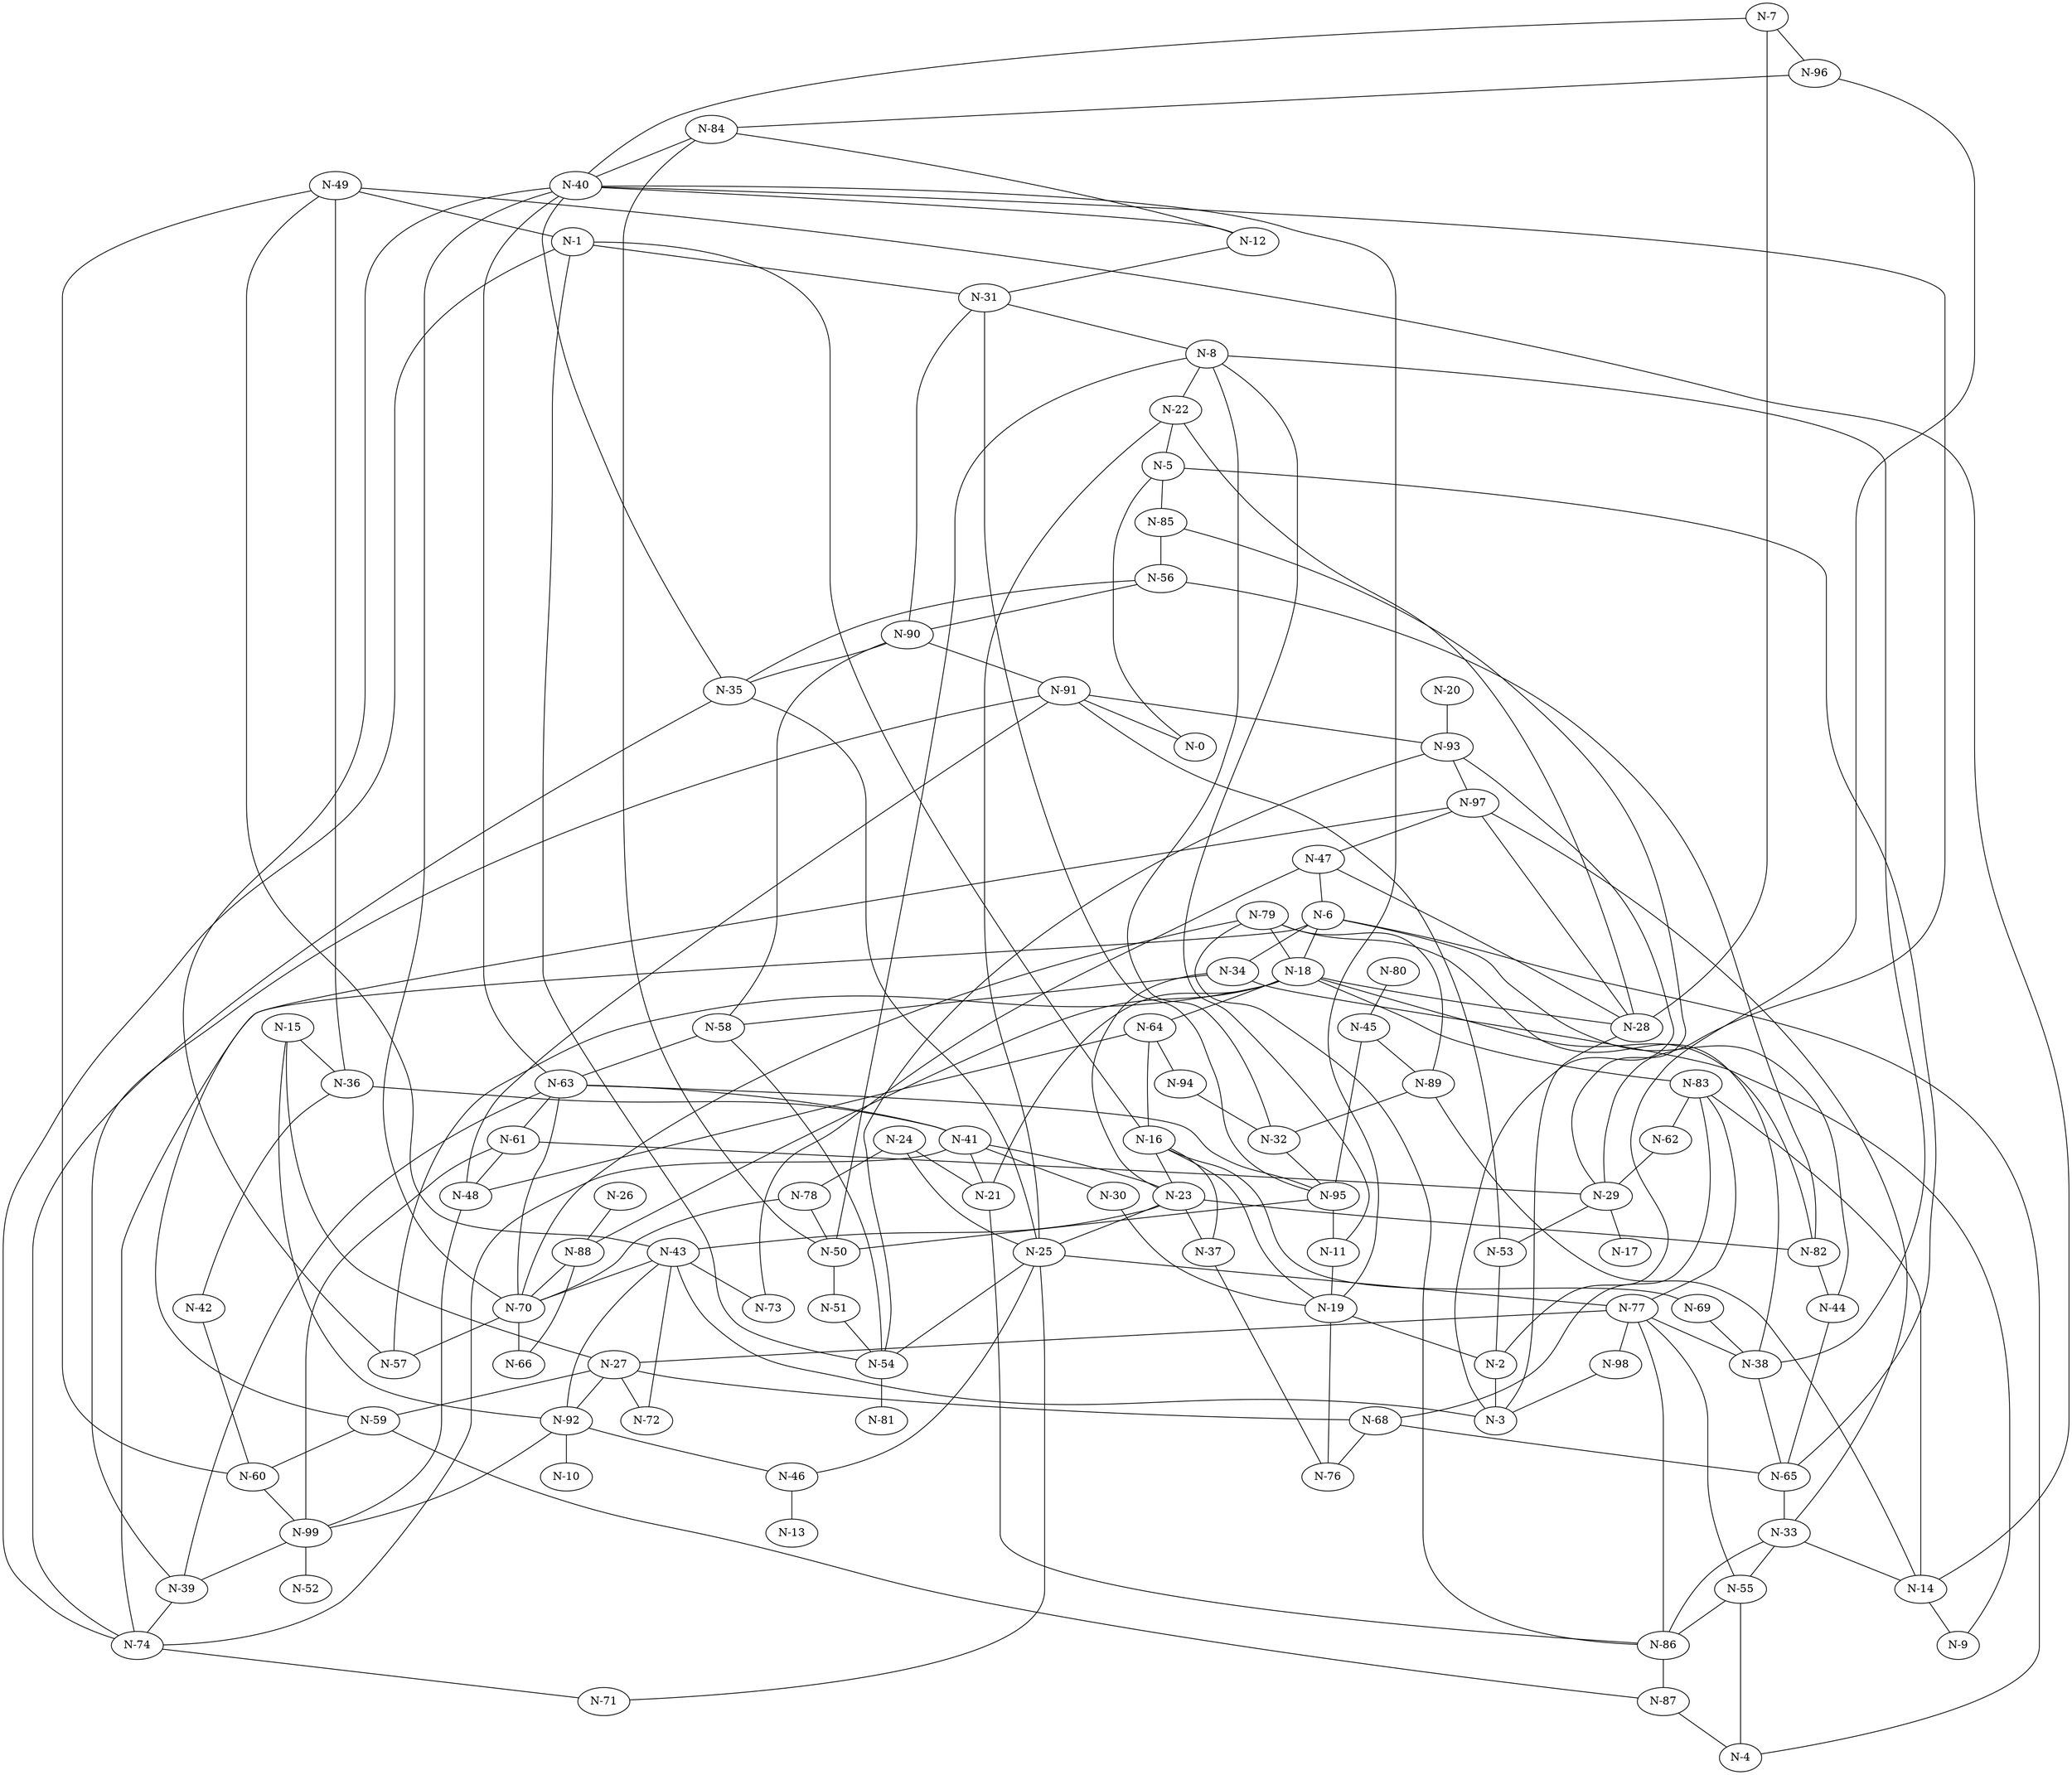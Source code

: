 graph G {
    "N-1" -- "N-74";
    "N-1" -- "N-31";
    "N-1" -- "N-16";
    "N-2" -- "N-3";
    "N-5" -- "N-0";
    "N-5" -- "N-85";
    "N-5" -- "N-65";
    "N-6" -- "N-18";
    "N-6" -- "N-34";
    "N-6" -- "N-4";
    "N-6" -- "N-74";
    "N-7" -- "N-40";
    "N-7" -- "N-96";
    "N-7" -- "N-28";
    "N-8" -- "N-22";
    "N-8" -- "N-50";
    "N-8" -- "N-32";
    "N-11" -- "N-19";
    "N-11" -- "N-8";
    "N-12" -- "N-84";
    "N-12" -- "N-31";
    "N-14" -- "N-83";
    "N-14" -- "N-9";
    "N-15" -- "N-27";
    "N-15" -- "N-36";
    "N-15" -- "N-92";
    "N-16" -- "N-23";
    "N-16" -- "N-69";
    "N-16" -- "N-19";
    "N-18" -- "N-88";
    "N-18" -- "N-57";
    "N-18" -- "N-28";
    "N-18" -- "N-21";
    "N-18" -- "N-83";
    "N-18" -- "N-64";
    "N-18" -- "N-82";
    "N-19" -- "N-2";
    "N-19" -- "N-76";
    "N-20" -- "N-93";
    "N-21" -- "N-86";
    "N-22" -- "N-25";
    "N-22" -- "N-5";
    "N-23" -- "N-37";
    "N-23" -- "N-25";
    "N-23" -- "N-82";
    "N-23" -- "N-43";
    "N-24" -- "N-78";
    "N-24" -- "N-25";
    "N-24" -- "N-21";
    "N-25" -- "N-71";
    "N-25" -- "N-54";
    "N-25" -- "N-46";
    "N-25" -- "N-77";
    "N-26" -- "N-88";
    "N-27" -- "N-68";
    "N-27" -- "N-59";
    "N-27" -- "N-72";
    "N-27" -- "N-92";
    "N-28" -- "N-3";
    "N-28" -- "N-47";
    "N-28" -- "N-97";
    "N-28" -- "N-22";
    "N-29" -- "N-85";
    "N-29" -- "N-17";
    "N-29" -- "N-53";
    "N-30" -- "N-19";
    "N-31" -- "N-8";
    "N-31" -- "N-95";
    "N-32" -- "N-95";
    "N-33" -- "N-86";
    "N-33" -- "N-97";
    "N-33" -- "N-55";
    "N-33" -- "N-14";
    "N-34" -- "N-9";
    "N-34" -- "N-23";
    "N-34" -- "N-58";
    "N-35" -- "N-25";
    "N-35" -- "N-74";
    "N-35" -- "N-56";
    "N-36" -- "N-41";
    "N-36" -- "N-42";
    "N-37" -- "N-16";
    "N-37" -- "N-76";
    "N-38" -- "N-8";
    "N-38" -- "N-65";
    "N-39" -- "N-91";
    "N-39" -- "N-74";
    "N-40" -- "N-63";
    "N-40" -- "N-35";
    "N-40" -- "N-12";
    "N-40" -- "N-29";
    "N-40" -- "N-70";
    "N-40" -- "N-57";
    "N-40" -- "N-19";
    "N-41" -- "N-74";
    "N-41" -- "N-23";
    "N-41" -- "N-30";
    "N-41" -- "N-21";
    "N-42" -- "N-60";
    "N-43" -- "N-3";
    "N-43" -- "N-72";
    "N-43" -- "N-92";
    "N-43" -- "N-70";
    "N-43" -- "N-73";
    "N-44" -- "N-65";
    "N-44" -- "N-6";
    "N-45" -- "N-95";
    "N-45" -- "N-89";
    "N-46" -- "N-13";
    "N-47" -- "N-73";
    "N-47" -- "N-6";
    "N-48" -- "N-99";
    "N-48" -- "N-91";
    "N-49" -- "N-36";
    "N-49" -- "N-1";
    "N-49" -- "N-14";
    "N-49" -- "N-60";
    "N-49" -- "N-43";
    "N-50" -- "N-51";
    "N-51" -- "N-54";
    "N-53" -- "N-2";
    "N-53" -- "N-91";
    "N-54" -- "N-1";
    "N-54" -- "N-81";
    "N-55" -- "N-4";
    "N-55" -- "N-86";
    "N-56" -- "N-90";
    "N-58" -- "N-54";
    "N-58" -- "N-63";
    "N-59" -- "N-87";
    "N-59" -- "N-60";
    "N-60" -- "N-99";
    "N-61" -- "N-29";
    "N-61" -- "N-48";
    "N-61" -- "N-99";
    "N-62" -- "N-29";
    "N-63" -- "N-70";
    "N-63" -- "N-95";
    "N-63" -- "N-61";
    "N-63" -- "N-39";
    "N-63" -- "N-41";
    "N-64" -- "N-16";
    "N-64" -- "N-48";
    "N-64" -- "N-94";
    "N-65" -- "N-33";
    "N-66" -- "N-88";
    "N-68" -- "N-65";
    "N-68" -- "N-76";
    "N-69" -- "N-38";
    "N-70" -- "N-57";
    "N-70" -- "N-66";
    "N-74" -- "N-71";
    "N-77" -- "N-98";
    "N-77" -- "N-55";
    "N-77" -- "N-38";
    "N-77" -- "N-27";
    "N-77" -- "N-86";
    "N-78" -- "N-70";
    "N-78" -- "N-50";
    "N-79" -- "N-18";
    "N-79" -- "N-70";
    "N-79" -- "N-38";
    "N-79" -- "N-86";
    "N-79" -- "N-89";
    "N-80" -- "N-45";
    "N-82" -- "N-56";
    "N-82" -- "N-44";
    "N-83" -- "N-68";
    "N-83" -- "N-62";
    "N-83" -- "N-77";
    "N-84" -- "N-50";
    "N-84" -- "N-40";
    "N-85" -- "N-56";
    "N-86" -- "N-87";
    "N-87" -- "N-4";
    "N-88" -- "N-70";
    "N-89" -- "N-32";
    "N-89" -- "N-14";
    "N-90" -- "N-31";
    "N-90" -- "N-58";
    "N-90" -- "N-91";
    "N-90" -- "N-35";
    "N-91" -- "N-0";
    "N-91" -- "N-93";
    "N-92" -- "N-46";
    "N-92" -- "N-99";
    "N-92" -- "N-10";
    "N-93" -- "N-97";
    "N-93" -- "N-54";
    "N-93" -- "N-3";
    "N-94" -- "N-32";
    "N-95" -- "N-50";
    "N-95" -- "N-11";
    "N-96" -- "N-2";
    "N-96" -- "N-84";
    "N-97" -- "N-47";
    "N-97" -- "N-59";
    "N-98" -- "N-3";
    "N-99" -- "N-39";
    "N-99" -- "N-52";
}
